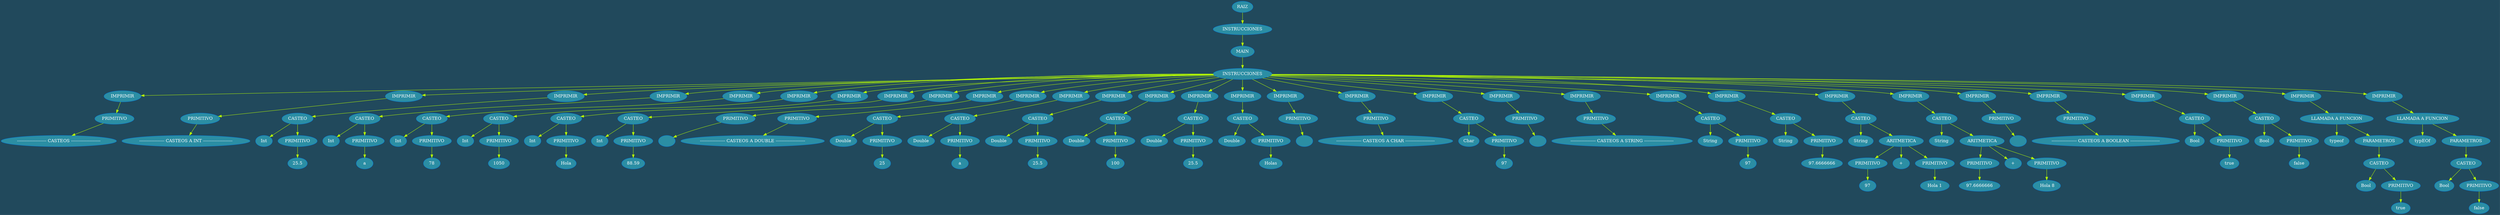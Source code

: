 digraph {
bgcolor="#21495c ";
 edge[color ="#b9ff00"];
node[style="filled" fillcolor="#2b8ea4 " fontcolor="white" color ="#007add"]n0[label="RAIZ"];
n1[label="INSTRUCCIONES"];
n0->n1;
n2[label="MAIN"];
n1->n2;
n3[label="INSTRUCCIONES"];
n2->n3;
n4[label="IMPRIMIR"];
n3->n4;
n5[label="PRIMITIVO"];
n4->n5;
n6[label="--------------------- CASTEOS ---------------------"];
n5->n6;
n7[label="IMPRIMIR"];
n3->n7;
n8[label="PRIMITIVO"];
n7->n8;
n9[label="------------------ CASTEOS A INT ---------------------"];
n8->n9;
n10[label="IMPRIMIR"];
n3->n10;
n11[label="CASTEO"];
n10->n11;
n12[label="Int"];
n11->n12;
n13[label="PRIMITIVO"];
n11->n13;
n14[label="25.5"];
n13->n14;
n15[label="IMPRIMIR"];
n3->n15;
n16[label="CASTEO"];
n15->n16;
n17[label="Int"];
n16->n17;
n18[label="PRIMITIVO"];
n16->n18;
n19[label="a"];
n18->n19;
n20[label="IMPRIMIR"];
n3->n20;
n21[label="CASTEO"];
n20->n21;
n22[label="Int"];
n21->n22;
n23[label="PRIMITIVO"];
n21->n23;
n24[label="78"];
n23->n24;
n25[label="IMPRIMIR"];
n3->n25;
n26[label="CASTEO"];
n25->n26;
n27[label="Int"];
n26->n27;
n28[label="PRIMITIVO"];
n26->n28;
n29[label="1050"];
n28->n29;
n30[label="IMPRIMIR"];
n3->n30;
n31[label="CASTEO"];
n30->n31;
n32[label="Int"];
n31->n32;
n33[label="PRIMITIVO"];
n31->n33;
n34[label="Hola"];
n33->n34;
n35[label="IMPRIMIR"];
n3->n35;
n36[label="CASTEO"];
n35->n36;
n37[label="Int"];
n36->n37;
n38[label="PRIMITIVO"];
n36->n38;
n39[label="88.59"];
n38->n39;
n40[label="IMPRIMIR"];
n3->n40;
n41[label="PRIMITIVO"];
n40->n41;
n42[label=""];
n41->n42;
n43[label="IMPRIMIR"];
n3->n43;
n44[label="PRIMITIVO"];
n43->n44;
n45[label="------------------ CASTEOS A DOUBLE ---------------------"];
n44->n45;
n46[label="IMPRIMIR"];
n3->n46;
n47[label="CASTEO"];
n46->n47;
n48[label="Double"];
n47->n48;
n49[label="PRIMITIVO"];
n47->n49;
n50[label="25"];
n49->n50;
n51[label="IMPRIMIR"];
n3->n51;
n52[label="CASTEO"];
n51->n52;
n53[label="Double"];
n52->n53;
n54[label="PRIMITIVO"];
n52->n54;
n55[label="a"];
n54->n55;
n56[label="IMPRIMIR"];
n3->n56;
n57[label="CASTEO"];
n56->n57;
n58[label="Double"];
n57->n58;
n59[label="PRIMITIVO"];
n57->n59;
n60[label="25.5"];
n59->n60;
n61[label="IMPRIMIR"];
n3->n61;
n62[label="CASTEO"];
n61->n62;
n63[label="Double"];
n62->n63;
n64[label="PRIMITIVO"];
n62->n64;
n65[label="100"];
n64->n65;
n66[label="IMPRIMIR"];
n3->n66;
n67[label="CASTEO"];
n66->n67;
n68[label="Double"];
n67->n68;
n69[label="PRIMITIVO"];
n67->n69;
n70[label="25.5"];
n69->n70;
n71[label="IMPRIMIR"];
n3->n71;
n72[label="CASTEO"];
n71->n72;
n73[label="Double"];
n72->n73;
n74[label="PRIMITIVO"];
n72->n74;
n75[label="Holas"];
n74->n75;
n76[label="IMPRIMIR"];
n3->n76;
n77[label="PRIMITIVO"];
n76->n77;
n78[label=""];
n77->n78;
n79[label="IMPRIMIR"];
n3->n79;
n80[label="PRIMITIVO"];
n79->n80;
n81[label="------------------ CASTEOS A CHAR ---------------------"];
n80->n81;
n82[label="IMPRIMIR"];
n3->n82;
n83[label="CASTEO"];
n82->n83;
n84[label="Char"];
n83->n84;
n85[label="PRIMITIVO"];
n83->n85;
n86[label="97"];
n85->n86;
n87[label="IMPRIMIR"];
n3->n87;
n88[label="PRIMITIVO"];
n87->n88;
n89[label=""];
n88->n89;
n90[label="IMPRIMIR"];
n3->n90;
n91[label="PRIMITIVO"];
n90->n91;
n92[label="------------------ CASTEOS A STRING ---------------------"];
n91->n92;
n93[label="IMPRIMIR"];
n3->n93;
n94[label="CASTEO"];
n93->n94;
n95[label="String"];
n94->n95;
n96[label="PRIMITIVO"];
n94->n96;
n97[label="97"];
n96->n97;
n98[label="IMPRIMIR"];
n3->n98;
n99[label="CASTEO"];
n98->n99;
n100[label="String"];
n99->n100;
n101[label="PRIMITIVO"];
n99->n101;
n102[label="97.6666666"];
n101->n102;
n103[label="IMPRIMIR"];
n3->n103;
n104[label="CASTEO"];
n103->n104;
n105[label="String"];
n104->n105;
n106[label="ARITMETICA"];
n104->n106;
n107[label="PRIMITIVO"];
n106->n107;
n108[label="97"];
n107->n108;
n109[label="+"];
n106->n109;
n110[label="PRIMITIVO"];
n106->n110;
n111[label=" Hola 1 "];
n110->n111;
n112[label="IMPRIMIR"];
n3->n112;
n113[label="CASTEO"];
n112->n113;
n114[label="String"];
n113->n114;
n115[label="ARITMETICA"];
n113->n115;
n116[label="PRIMITIVO"];
n115->n116;
n117[label="97.6666666"];
n116->n117;
n118[label="+"];
n115->n118;
n119[label="PRIMITIVO"];
n115->n119;
n120[label=" Hola 8"];
n119->n120;
n121[label="IMPRIMIR"];
n3->n121;
n122[label="PRIMITIVO"];
n121->n122;
n123[label=""];
n122->n123;
n124[label="IMPRIMIR"];
n3->n124;
n125[label="PRIMITIVO"];
n124->n125;
n126[label="------------------ CASTEOS A BOOLEAN ---------------------"];
n125->n126;
n127[label="IMPRIMIR"];
n3->n127;
n128[label="CASTEO"];
n127->n128;
n129[label="Bool"];
n128->n129;
n130[label="PRIMITIVO"];
n128->n130;
n131[label="true"];
n130->n131;
n132[label="IMPRIMIR"];
n3->n132;
n133[label="CASTEO"];
n132->n133;
n134[label="Bool"];
n133->n134;
n135[label="PRIMITIVO"];
n133->n135;
n136[label="false"];
n135->n136;
n137[label="IMPRIMIR"];
n3->n137;
n138[label="LLAMADA A FUNCION"];
n137->n138;
n139[label="typeof"];
n138->n139;
n140[label="PARAMETROS"];
n138->n140;
n141[label="CASTEO"];
n140->n141;
n142[label="Bool"];
n141->n142;
n143[label="PRIMITIVO"];
n141->n143;
n144[label="true"];
n143->n144;
n145[label="IMPRIMIR"];
n3->n145;
n146[label="LLAMADA A FUNCION"];
n145->n146;
n147[label="typEOf"];
n146->n147;
n148[label="PARAMETROS"];
n146->n148;
n149[label="CASTEO"];
n148->n149;
n150[label="Bool"];
n149->n150;
n151[label="PRIMITIVO"];
n149->n151;
n152[label="false"];
n151->n152;
}